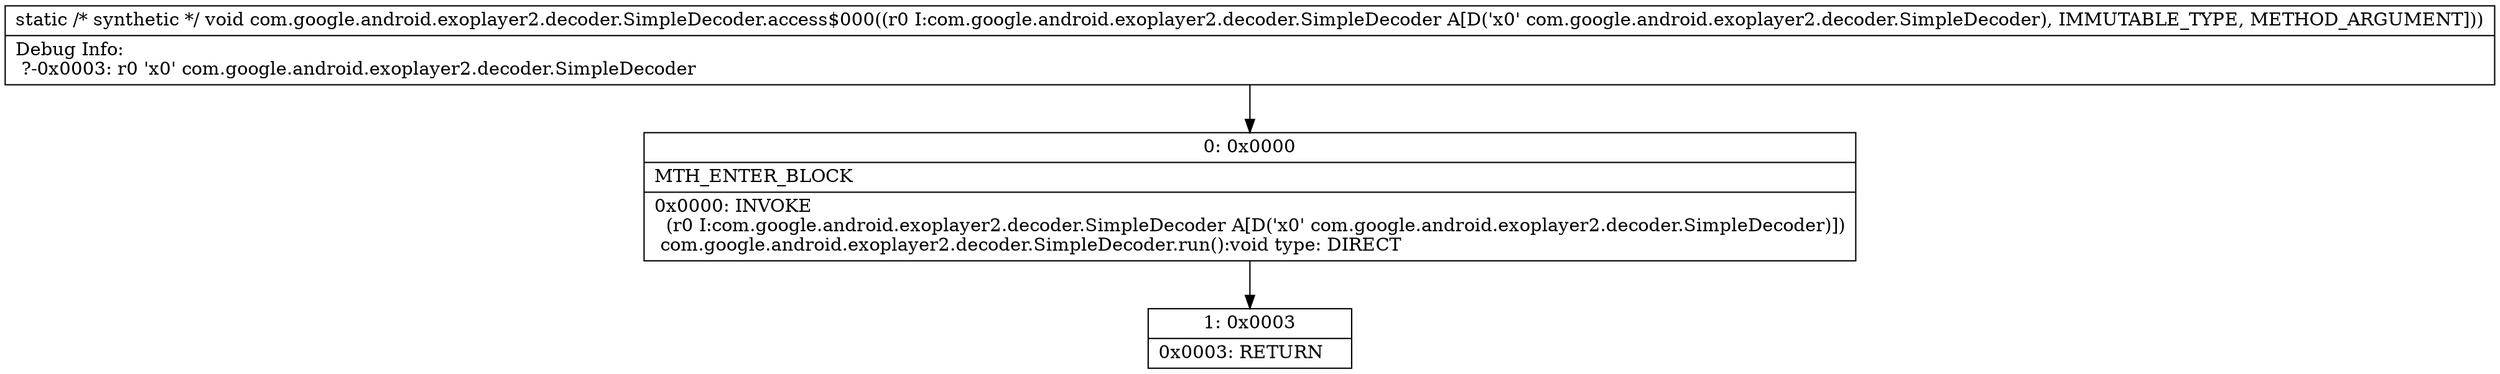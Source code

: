 digraph "CFG forcom.google.android.exoplayer2.decoder.SimpleDecoder.access$000(Lcom\/google\/android\/exoplayer2\/decoder\/SimpleDecoder;)V" {
Node_0 [shape=record,label="{0\:\ 0x0000|MTH_ENTER_BLOCK\l|0x0000: INVOKE  \l  (r0 I:com.google.android.exoplayer2.decoder.SimpleDecoder A[D('x0' com.google.android.exoplayer2.decoder.SimpleDecoder)])\l com.google.android.exoplayer2.decoder.SimpleDecoder.run():void type: DIRECT \l}"];
Node_1 [shape=record,label="{1\:\ 0x0003|0x0003: RETURN   \l}"];
MethodNode[shape=record,label="{static \/* synthetic *\/ void com.google.android.exoplayer2.decoder.SimpleDecoder.access$000((r0 I:com.google.android.exoplayer2.decoder.SimpleDecoder A[D('x0' com.google.android.exoplayer2.decoder.SimpleDecoder), IMMUTABLE_TYPE, METHOD_ARGUMENT]))  | Debug Info:\l  ?\-0x0003: r0 'x0' com.google.android.exoplayer2.decoder.SimpleDecoder\l}"];
MethodNode -> Node_0;
Node_0 -> Node_1;
}

